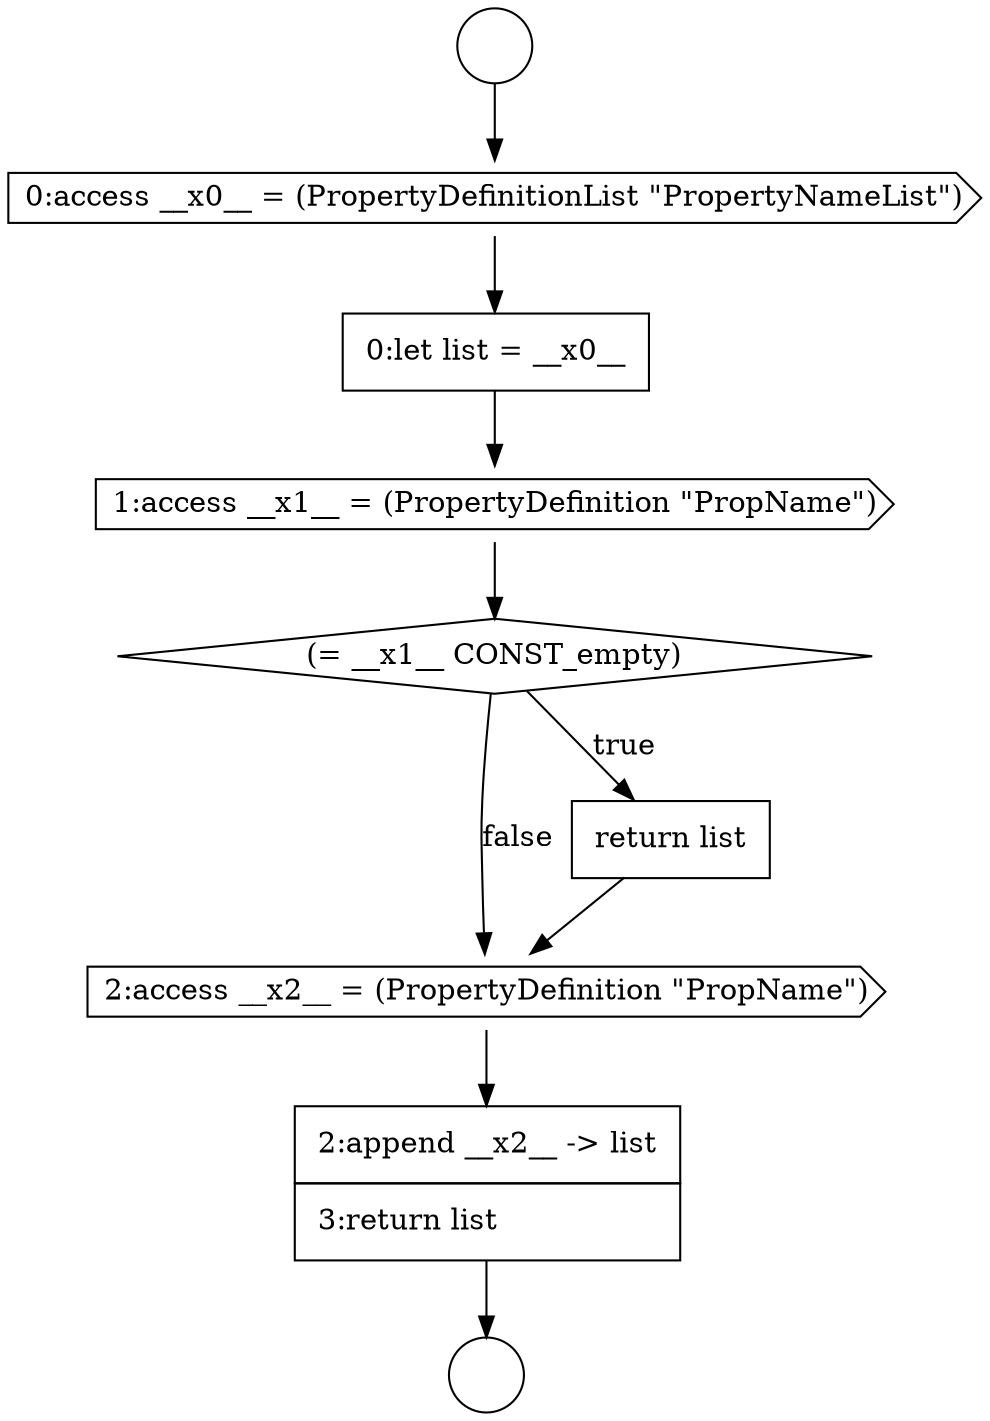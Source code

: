 digraph {
  node3676 [shape=circle label=" " color="black" fillcolor="white" style=filled]
  node3679 [shape=cds, label=<<font color="black">1:access __x1__ = (PropertyDefinition &quot;PropName&quot;)</font>> color="black" fillcolor="white" style=filled]
  node3682 [shape=cds, label=<<font color="black">2:access __x2__ = (PropertyDefinition &quot;PropName&quot;)</font>> color="black" fillcolor="white" style=filled]
  node3675 [shape=circle label=" " color="black" fillcolor="white" style=filled]
  node3677 [shape=cds, label=<<font color="black">0:access __x0__ = (PropertyDefinitionList &quot;PropertyNameList&quot;)</font>> color="black" fillcolor="white" style=filled]
  node3680 [shape=diamond, label=<<font color="black">(= __x1__ CONST_empty)</font>> color="black" fillcolor="white" style=filled]
  node3681 [shape=none, margin=0, label=<<font color="black">
    <table border="0" cellborder="1" cellspacing="0" cellpadding="10">
      <tr><td align="left">return list</td></tr>
    </table>
  </font>> color="black" fillcolor="white" style=filled]
  node3678 [shape=none, margin=0, label=<<font color="black">
    <table border="0" cellborder="1" cellspacing="0" cellpadding="10">
      <tr><td align="left">0:let list = __x0__</td></tr>
    </table>
  </font>> color="black" fillcolor="white" style=filled]
  node3683 [shape=none, margin=0, label=<<font color="black">
    <table border="0" cellborder="1" cellspacing="0" cellpadding="10">
      <tr><td align="left">2:append __x2__ -&gt; list</td></tr>
      <tr><td align="left">3:return list</td></tr>
    </table>
  </font>> color="black" fillcolor="white" style=filled]
  node3677 -> node3678 [ color="black"]
  node3680 -> node3681 [label=<<font color="black">true</font>> color="black"]
  node3680 -> node3682 [label=<<font color="black">false</font>> color="black"]
  node3679 -> node3680 [ color="black"]
  node3675 -> node3677 [ color="black"]
  node3682 -> node3683 [ color="black"]
  node3678 -> node3679 [ color="black"]
  node3681 -> node3682 [ color="black"]
  node3683 -> node3676 [ color="black"]
}
